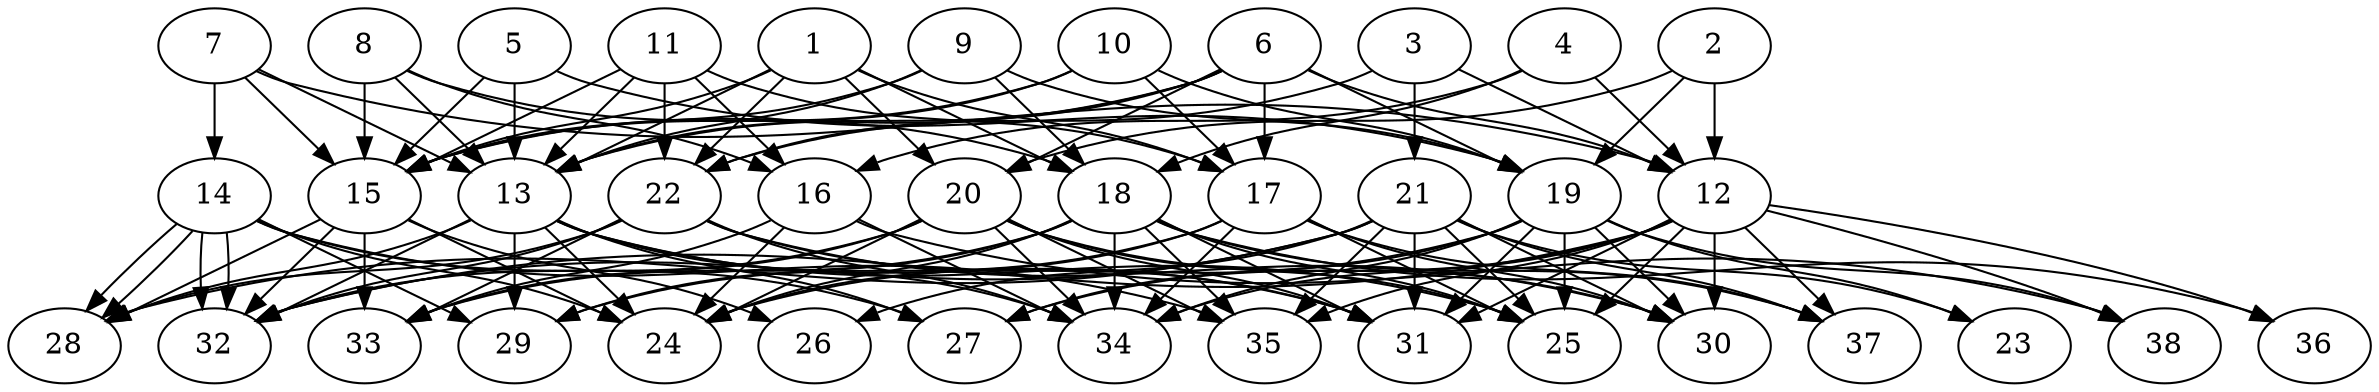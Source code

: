 // DAG (tier=3-complex, mode=compute, n=38, ccr=0.498, fat=0.796, density=0.751, regular=0.209, jump=0.214, mindata=1048576, maxdata=16777216)
// DAG automatically generated by daggen at Sun Aug 24 16:33:35 2025
// /home/ermia/Project/Environments/daggen/bin/daggen --dot --ccr 0.498 --fat 0.796 --regular 0.209 --density 0.751 --jump 0.214 --mindata 1048576 --maxdata 16777216 -n 38 
digraph G {
  1 [size="2954962061443693", alpha="0.15", expect_size="1477481030721846"]
  1 -> 13 [size ="300180666580992"]
  1 -> 15 [size ="300180666580992"]
  1 -> 17 [size ="300180666580992"]
  1 -> 18 [size ="300180666580992"]
  1 -> 20 [size ="300180666580992"]
  1 -> 22 [size ="300180666580992"]
  2 [size="515176389954829", alpha="0.10", expect_size="257588194977414"]
  2 -> 12 [size ="15197775331328"]
  2 -> 19 [size ="15197775331328"]
  2 -> 20 [size ="15197775331328"]
  3 [size="7845195166467577", alpha="0.08", expect_size="3922597583233788"]
  3 -> 12 [size ="139229719953408"]
  3 -> 21 [size ="139229719953408"]
  3 -> 22 [size ="139229719953408"]
  4 [size="1231726404797261312", alpha="0.18", expect_size="615863202398630656"]
  4 -> 12 [size ="828324448305152"]
  4 -> 16 [size ="828324448305152"]
  4 -> 18 [size ="828324448305152"]
  5 [size="7056728028233205", alpha="0.01", expect_size="3528364014116602"]
  5 -> 13 [size ="243254742220800"]
  5 -> 15 [size ="243254742220800"]
  5 -> 19 [size ="243254742220800"]
  6 [size="2915519067571275956224", alpha="0.15", expect_size="1457759533785637978112"]
  6 -> 12 [size ="1632678138871808"]
  6 -> 13 [size ="1632678138871808"]
  6 -> 15 [size ="1632678138871808"]
  6 -> 17 [size ="1632678138871808"]
  6 -> 19 [size ="1632678138871808"]
  6 -> 20 [size ="1632678138871808"]
  6 -> 22 [size ="1632678138871808"]
  7 [size="3825412210628869632", alpha="0.02", expect_size="1912706105314434816"]
  7 -> 12 [size ="1311139463954432"]
  7 -> 13 [size ="1311139463954432"]
  7 -> 14 [size ="1311139463954432"]
  7 -> 15 [size ="1311139463954432"]
  8 [size="7114545644335550", alpha="0.11", expect_size="3557272822167775"]
  8 -> 13 [size ="194887496499200"]
  8 -> 15 [size ="194887496499200"]
  8 -> 16 [size ="194887496499200"]
  8 -> 18 [size ="194887496499200"]
  9 [size="877113874888374878208", alpha="0.11", expect_size="438556937444187439104"]
  9 -> 13 [size ="733039382495232"]
  9 -> 15 [size ="733039382495232"]
  9 -> 18 [size ="733039382495232"]
  9 -> 19 [size ="733039382495232"]
  10 [size="53625653038197744", alpha="0.18", expect_size="26812826519098872"]
  10 -> 13 [size ="1227770122207232"]
  10 -> 15 [size ="1227770122207232"]
  10 -> 17 [size ="1227770122207232"]
  10 -> 19 [size ="1227770122207232"]
  11 [size="33631725024887316", alpha="0.02", expect_size="16815862512443658"]
  11 -> 13 [size ="636394196172800"]
  11 -> 15 [size ="636394196172800"]
  11 -> 16 [size ="636394196172800"]
  11 -> 17 [size ="636394196172800"]
  11 -> 22 [size ="636394196172800"]
  12 [size="99880810179444342784", alpha="0.10", expect_size="49940405089722171392"]
  12 -> 25 [size ="172217795084288"]
  12 -> 27 [size ="172217795084288"]
  12 -> 30 [size ="172217795084288"]
  12 -> 31 [size ="172217795084288"]
  12 -> 32 [size ="172217795084288"]
  12 -> 34 [size ="172217795084288"]
  12 -> 35 [size ="172217795084288"]
  12 -> 36 [size ="172217795084288"]
  12 -> 37 [size ="172217795084288"]
  12 -> 38 [size ="172217795084288"]
  13 [size="1043429977015451648000", alpha="0.08", expect_size="521714988507725824000"]
  13 -> 24 [size ="822998151987200"]
  13 -> 25 [size ="822998151987200"]
  13 -> 27 [size ="822998151987200"]
  13 -> 28 [size ="822998151987200"]
  13 -> 29 [size ="822998151987200"]
  13 -> 31 [size ="822998151987200"]
  13 -> 32 [size ="822998151987200"]
  13 -> 34 [size ="822998151987200"]
  14 [size="1135518638881680", alpha="0.17", expect_size="567759319440840"]
  14 -> 24 [size ="69771877941248"]
  14 -> 27 [size ="69771877941248"]
  14 -> 28 [size ="69771877941248"]
  14 -> 28 [size ="69771877941248"]
  14 -> 29 [size ="69771877941248"]
  14 -> 32 [size ="69771877941248"]
  14 -> 32 [size ="69771877941248"]
  14 -> 35 [size ="69771877941248"]
  15 [size="1956050271548657", alpha="0.07", expect_size="978025135774328"]
  15 -> 24 [size ="60520417722368"]
  15 -> 26 [size ="60520417722368"]
  15 -> 28 [size ="60520417722368"]
  15 -> 32 [size ="60520417722368"]
  15 -> 33 [size ="60520417722368"]
  16 [size="84693828515530208", alpha="0.10", expect_size="42346914257765104"]
  16 -> 24 [size ="2018745098698752"]
  16 -> 33 [size ="2018745098698752"]
  16 -> 34 [size ="2018745098698752"]
  16 -> 38 [size ="2018745098698752"]
  17 [size="3144456574191934636032", alpha="0.12", expect_size="1572228287095967318016"]
  17 -> 24 [size ="1717066260283392"]
  17 -> 25 [size ="1717066260283392"]
  17 -> 29 [size ="1717066260283392"]
  17 -> 30 [size ="1717066260283392"]
  17 -> 34 [size ="1717066260283392"]
  17 -> 37 [size ="1717066260283392"]
  18 [size="26442272203114076", alpha="0.07", expect_size="13221136101557038"]
  18 -> 24 [size ="1708435993264128"]
  18 -> 25 [size ="1708435993264128"]
  18 -> 29 [size ="1708435993264128"]
  18 -> 31 [size ="1708435993264128"]
  18 -> 33 [size ="1708435993264128"]
  18 -> 34 [size ="1708435993264128"]
  18 -> 35 [size ="1708435993264128"]
  18 -> 36 [size ="1708435993264128"]
  18 -> 37 [size ="1708435993264128"]
  19 [size="3902520950784000000000", alpha="0.03", expect_size="1951260475392000000000"]
  19 -> 23 [size ="1982988288000000"]
  19 -> 24 [size ="1982988288000000"]
  19 -> 25 [size ="1982988288000000"]
  19 -> 27 [size ="1982988288000000"]
  19 -> 30 [size ="1982988288000000"]
  19 -> 31 [size ="1982988288000000"]
  19 -> 34 [size ="1982988288000000"]
  19 -> 38 [size ="1982988288000000"]
  20 [size="915958763808309", alpha="0.13", expect_size="457979381904154"]
  20 -> 24 [size ="28184791744512"]
  20 -> 25 [size ="28184791744512"]
  20 -> 30 [size ="28184791744512"]
  20 -> 31 [size ="28184791744512"]
  20 -> 32 [size ="28184791744512"]
  20 -> 33 [size ="28184791744512"]
  20 -> 34 [size ="28184791744512"]
  20 -> 35 [size ="28184791744512"]
  21 [size="752531959534127", alpha="0.04", expect_size="376265979767063"]
  21 -> 23 [size ="37524131020800"]
  21 -> 25 [size ="37524131020800"]
  21 -> 26 [size ="37524131020800"]
  21 -> 28 [size ="37524131020800"]
  21 -> 30 [size ="37524131020800"]
  21 -> 31 [size ="37524131020800"]
  21 -> 32 [size ="37524131020800"]
  21 -> 35 [size ="37524131020800"]
  21 -> 37 [size ="37524131020800"]
  22 [size="7755007903458750", alpha="0.09", expect_size="3877503951729375"]
  22 -> 28 [size ="365407764480000"]
  22 -> 30 [size ="365407764480000"]
  22 -> 31 [size ="365407764480000"]
  22 -> 32 [size ="365407764480000"]
  22 -> 33 [size ="365407764480000"]
  22 -> 34 [size ="365407764480000"]
  23 [size="1557952602791858929664", alpha="0.12", expect_size="778976301395929464832"]
  24 [size="2202644843271814912", alpha="0.10", expect_size="1101322421635907456"]
  25 [size="1680463746770097152", alpha="0.17", expect_size="840231873385048576"]
  26 [size="432000165060724800", alpha="0.04", expect_size="216000082530362400"]
  27 [size="981348294567108608", alpha="0.10", expect_size="490674147283554304"]
  28 [size="491797419214636", alpha="0.03", expect_size="245898709607318"]
  29 [size="145895763642473775104", alpha="0.13", expect_size="72947881821236887552"]
  30 [size="13232371026680136", alpha="0.01", expect_size="6616185513340068"]
  31 [size="459905146236623126528", alpha="0.01", expect_size="229952573118311563264"]
  32 [size="2693959950402656768", alpha="0.13", expect_size="1346979975201328384"]
  33 [size="3844935013389383499776", alpha="0.04", expect_size="1922467506694691749888"]
  34 [size="5981165584177912", alpha="0.12", expect_size="2990582792088956"]
  35 [size="277535260118351872000", alpha="0.09", expect_size="138767630059175936000"]
  36 [size="33071535638206384", alpha="0.02", expect_size="16535767819103192"]
  37 [size="1036092900122578048", alpha="0.15", expect_size="518046450061289024"]
  38 [size="265683022935593320448", alpha="0.15", expect_size="132841511467796660224"]
}